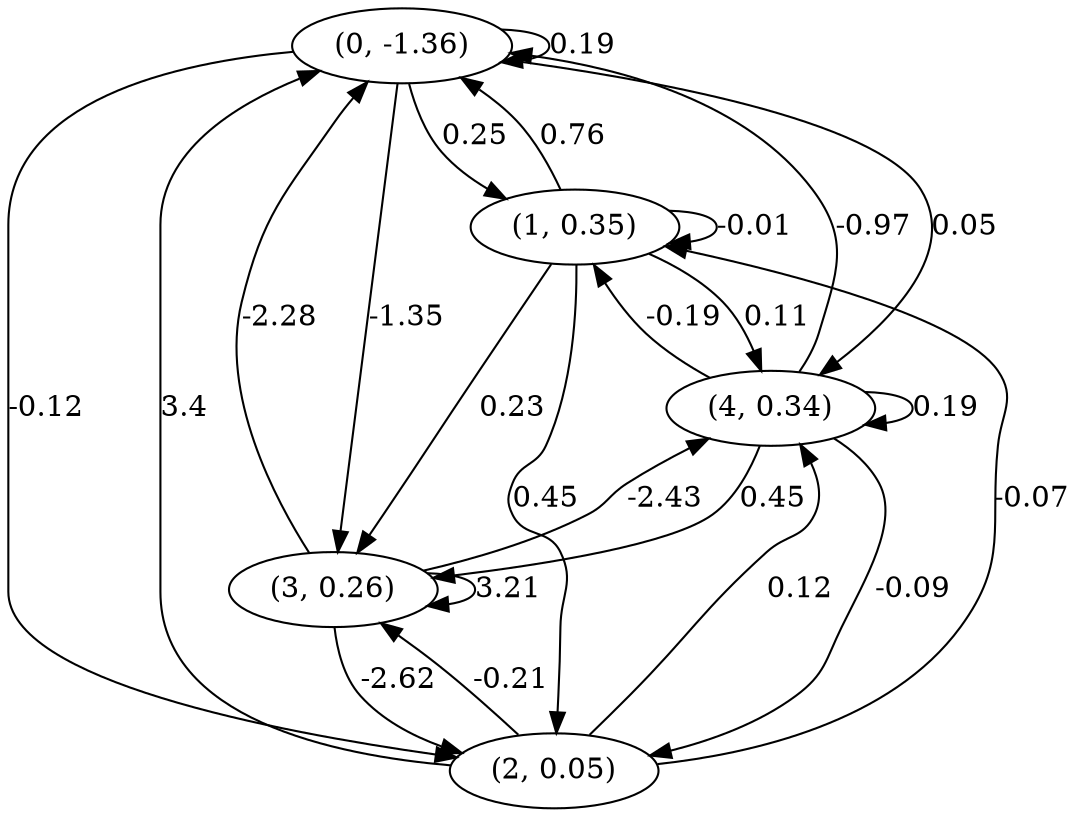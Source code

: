 digraph {
    0 [ label = "(0, -1.36)" ]
    1 [ label = "(1, 0.35)" ]
    2 [ label = "(2, 0.05)" ]
    3 [ label = "(3, 0.26)" ]
    4 [ label = "(4, 0.34)" ]
    0 -> 0 [ label = "0.19" ]
    1 -> 1 [ label = "-0.01" ]
    3 -> 3 [ label = "3.21" ]
    4 -> 4 [ label = "0.19" ]
    1 -> 0 [ label = "0.76" ]
    2 -> 0 [ label = "3.4" ]
    3 -> 0 [ label = "-2.28" ]
    4 -> 0 [ label = "-0.97" ]
    0 -> 1 [ label = "0.25" ]
    2 -> 1 [ label = "-0.07" ]
    4 -> 1 [ label = "-0.19" ]
    0 -> 2 [ label = "-0.12" ]
    1 -> 2 [ label = "0.45" ]
    3 -> 2 [ label = "-2.62" ]
    4 -> 2 [ label = "-0.09" ]
    0 -> 3 [ label = "-1.35" ]
    1 -> 3 [ label = "0.23" ]
    2 -> 3 [ label = "-0.21" ]
    4 -> 3 [ label = "0.45" ]
    0 -> 4 [ label = "0.05" ]
    1 -> 4 [ label = "0.11" ]
    2 -> 4 [ label = "0.12" ]
    3 -> 4 [ label = "-2.43" ]
}

